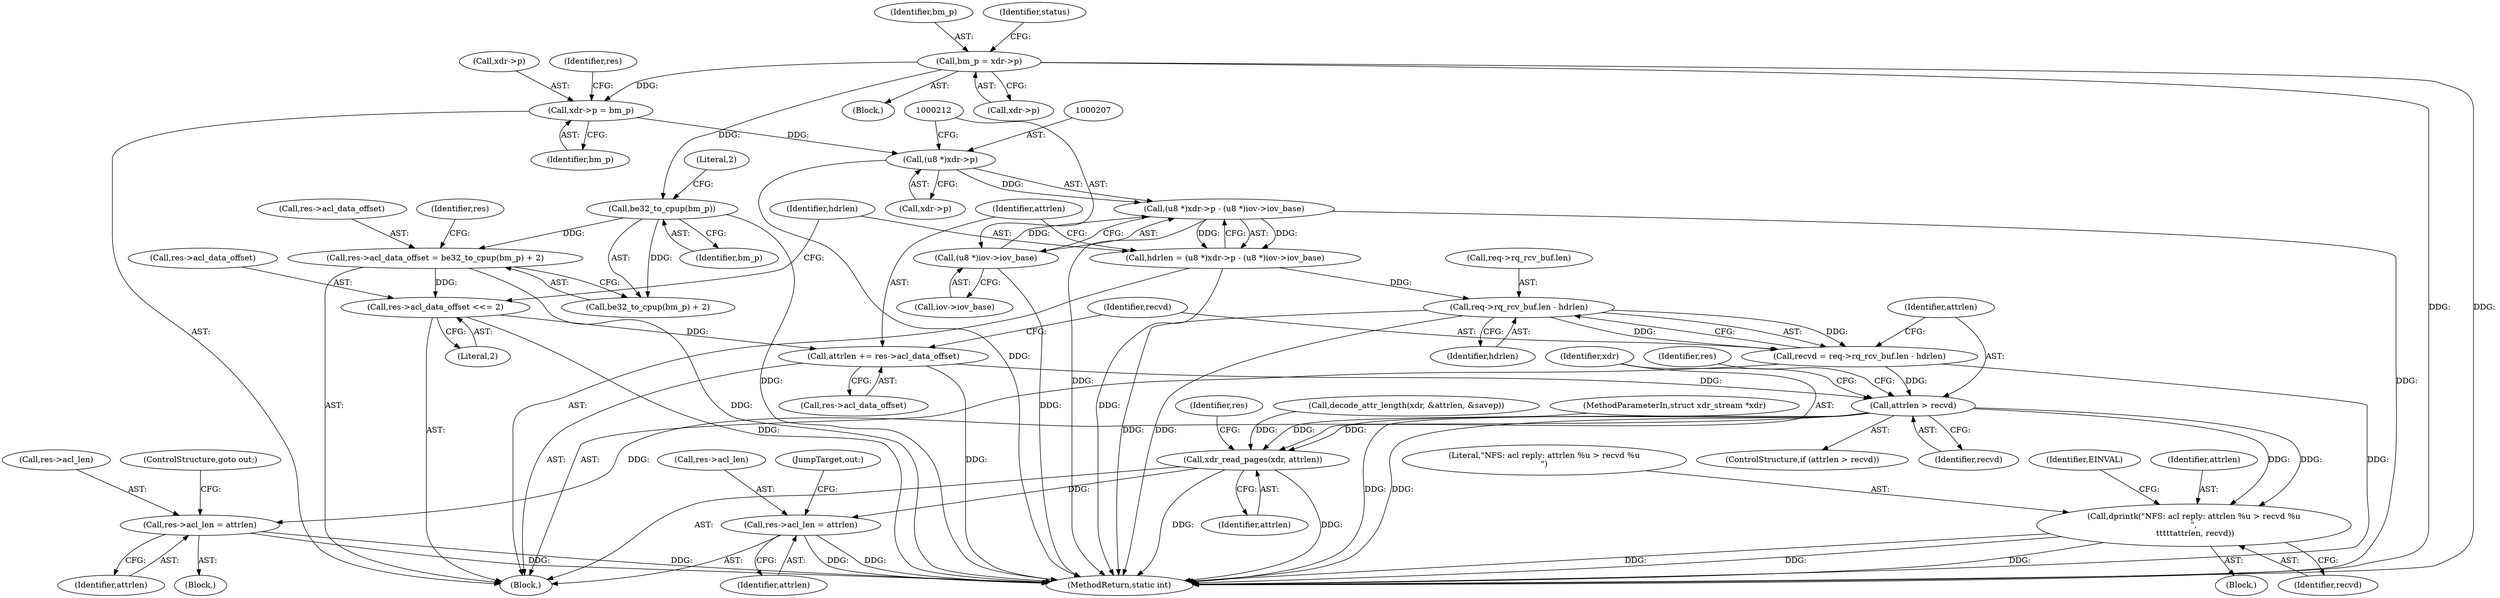 digraph "0_linux_bf118a342f10dafe44b14451a1392c3254629a1f_2@API" {
"1000231" [label="(Call,attrlen > recvd)"];
"1000216" [label="(Call,attrlen += res->acl_data_offset)"];
"1000198" [label="(Call,res->acl_data_offset <<= 2)"];
"1000190" [label="(Call,res->acl_data_offset = be32_to_cpup(bm_p) + 2)"];
"1000195" [label="(Call,be32_to_cpup(bm_p))"];
"1000137" [label="(Call,bm_p = xdr->p)"];
"1000221" [label="(Call,recvd = req->rq_rcv_buf.len - hdrlen)"];
"1000223" [label="(Call,req->rq_rcv_buf.len - hdrlen)"];
"1000203" [label="(Call,hdrlen = (u8 *)xdr->p - (u8 *)iov->iov_base)"];
"1000205" [label="(Call,(u8 *)xdr->p - (u8 *)iov->iov_base)"];
"1000206" [label="(Call,(u8 *)xdr->p)"];
"1000185" [label="(Call,xdr->p = bm_p)"];
"1000211" [label="(Call,(u8 *)iov->iov_base)"];
"1000242" [label="(Call,res->acl_len = attrlen)"];
"1000248" [label="(Call,dprintk(\"NFS: acl reply: attrlen %u > recvd %u\n\",\n \t\t\t\t\tattrlen, recvd))"];
"1000255" [label="(Call,xdr_read_pages(xdr, attrlen))"];
"1000258" [label="(Call,res->acl_len = attrlen)"];
"1000249" [label="(Literal,\"NFS: acl reply: attrlen %u > recvd %u\n\")"];
"1000268" [label="(JumpTarget,out:)"];
"1000206" [label="(Call,(u8 *)xdr->p)"];
"1000189" [label="(Identifier,bm_p)"];
"1000247" [label="(ControlStructure,goto out;)"];
"1000138" [label="(Identifier,bm_p)"];
"1000204" [label="(Identifier,hdrlen)"];
"1000199" [label="(Call,res->acl_data_offset)"];
"1000182" [label="(Block,)"];
"1000145" [label="(Identifier,status)"];
"1000243" [label="(Call,res->acl_len)"];
"1000221" [label="(Call,recvd = req->rq_rcv_buf.len - hdrlen)"];
"1000223" [label="(Call,req->rq_rcv_buf.len - hdrlen)"];
"1000242" [label="(Call,res->acl_len = attrlen)"];
"1000232" [label="(Identifier,attrlen)"];
"1000197" [label="(Literal,2)"];
"1000251" [label="(Identifier,recvd)"];
"1000194" [label="(Call,be32_to_cpup(bm_p) + 2)"];
"1000196" [label="(Identifier,bm_p)"];
"1000205" [label="(Call,(u8 *)xdr->p - (u8 *)iov->iov_base)"];
"1000256" [label="(Identifier,xdr)"];
"1000213" [label="(Call,iov->iov_base)"];
"1000258" [label="(Call,res->acl_len = attrlen)"];
"1000255" [label="(Call,xdr_read_pages(xdr, attrlen))"];
"1000230" [label="(ControlStructure,if (attrlen > recvd))"];
"1000191" [label="(Call,res->acl_data_offset)"];
"1000190" [label="(Call,res->acl_data_offset = be32_to_cpup(bm_p) + 2)"];
"1000254" [label="(Identifier,EINVAL)"];
"1000186" [label="(Call,xdr->p)"];
"1000208" [label="(Call,xdr->p)"];
"1000137" [label="(Call,bm_p = xdr->p)"];
"1000260" [label="(Identifier,res)"];
"1000262" [label="(Identifier,attrlen)"];
"1000257" [label="(Identifier,attrlen)"];
"1000211" [label="(Call,(u8 *)iov->iov_base)"];
"1000241" [label="(Block,)"];
"1000216" [label="(Call,attrlen += res->acl_data_offset)"];
"1000200" [label="(Identifier,res)"];
"1000246" [label="(Identifier,attrlen)"];
"1000238" [label="(Identifier,res)"];
"1000224" [label="(Call,req->rq_rcv_buf.len)"];
"1000231" [label="(Call,attrlen > recvd)"];
"1000222" [label="(Identifier,recvd)"];
"1000217" [label="(Identifier,attrlen)"];
"1000198" [label="(Call,res->acl_data_offset <<= 2)"];
"1000195" [label="(Call,be32_to_cpup(bm_p))"];
"1000192" [label="(Identifier,res)"];
"1000259" [label="(Call,res->acl_len)"];
"1000218" [label="(Call,res->acl_data_offset)"];
"1000107" [label="(Block,)"];
"1000185" [label="(Call,xdr->p = bm_p)"];
"1000271" [label="(MethodReturn,static int)"];
"1000203" [label="(Call,hdrlen = (u8 *)xdr->p - (u8 *)iov->iov_base)"];
"1000233" [label="(Identifier,recvd)"];
"1000234" [label="(Block,)"];
"1000250" [label="(Identifier,attrlen)"];
"1000155" [label="(Call,decode_attr_length(xdr, &attrlen, &savep))"];
"1000202" [label="(Literal,2)"];
"1000139" [label="(Call,xdr->p)"];
"1000248" [label="(Call,dprintk(\"NFS: acl reply: attrlen %u > recvd %u\n\",\n \t\t\t\t\tattrlen, recvd))"];
"1000104" [label="(MethodParameterIn,struct xdr_stream *xdr)"];
"1000229" [label="(Identifier,hdrlen)"];
"1000231" -> "1000230"  [label="AST: "];
"1000231" -> "1000233"  [label="CFG: "];
"1000232" -> "1000231"  [label="AST: "];
"1000233" -> "1000231"  [label="AST: "];
"1000238" -> "1000231"  [label="CFG: "];
"1000256" -> "1000231"  [label="CFG: "];
"1000231" -> "1000271"  [label="DDG: "];
"1000231" -> "1000271"  [label="DDG: "];
"1000216" -> "1000231"  [label="DDG: "];
"1000221" -> "1000231"  [label="DDG: "];
"1000231" -> "1000242"  [label="DDG: "];
"1000231" -> "1000248"  [label="DDG: "];
"1000231" -> "1000248"  [label="DDG: "];
"1000231" -> "1000255"  [label="DDG: "];
"1000216" -> "1000182"  [label="AST: "];
"1000216" -> "1000218"  [label="CFG: "];
"1000217" -> "1000216"  [label="AST: "];
"1000218" -> "1000216"  [label="AST: "];
"1000222" -> "1000216"  [label="CFG: "];
"1000216" -> "1000271"  [label="DDG: "];
"1000198" -> "1000216"  [label="DDG: "];
"1000198" -> "1000182"  [label="AST: "];
"1000198" -> "1000202"  [label="CFG: "];
"1000199" -> "1000198"  [label="AST: "];
"1000202" -> "1000198"  [label="AST: "];
"1000204" -> "1000198"  [label="CFG: "];
"1000198" -> "1000271"  [label="DDG: "];
"1000190" -> "1000198"  [label="DDG: "];
"1000190" -> "1000182"  [label="AST: "];
"1000190" -> "1000194"  [label="CFG: "];
"1000191" -> "1000190"  [label="AST: "];
"1000194" -> "1000190"  [label="AST: "];
"1000200" -> "1000190"  [label="CFG: "];
"1000190" -> "1000271"  [label="DDG: "];
"1000195" -> "1000190"  [label="DDG: "];
"1000195" -> "1000194"  [label="AST: "];
"1000195" -> "1000196"  [label="CFG: "];
"1000196" -> "1000195"  [label="AST: "];
"1000197" -> "1000195"  [label="CFG: "];
"1000195" -> "1000271"  [label="DDG: "];
"1000195" -> "1000194"  [label="DDG: "];
"1000137" -> "1000195"  [label="DDG: "];
"1000137" -> "1000107"  [label="AST: "];
"1000137" -> "1000139"  [label="CFG: "];
"1000138" -> "1000137"  [label="AST: "];
"1000139" -> "1000137"  [label="AST: "];
"1000145" -> "1000137"  [label="CFG: "];
"1000137" -> "1000271"  [label="DDG: "];
"1000137" -> "1000271"  [label="DDG: "];
"1000137" -> "1000185"  [label="DDG: "];
"1000221" -> "1000182"  [label="AST: "];
"1000221" -> "1000223"  [label="CFG: "];
"1000222" -> "1000221"  [label="AST: "];
"1000223" -> "1000221"  [label="AST: "];
"1000232" -> "1000221"  [label="CFG: "];
"1000221" -> "1000271"  [label="DDG: "];
"1000223" -> "1000221"  [label="DDG: "];
"1000223" -> "1000221"  [label="DDG: "];
"1000223" -> "1000229"  [label="CFG: "];
"1000224" -> "1000223"  [label="AST: "];
"1000229" -> "1000223"  [label="AST: "];
"1000223" -> "1000271"  [label="DDG: "];
"1000223" -> "1000271"  [label="DDG: "];
"1000203" -> "1000223"  [label="DDG: "];
"1000203" -> "1000182"  [label="AST: "];
"1000203" -> "1000205"  [label="CFG: "];
"1000204" -> "1000203"  [label="AST: "];
"1000205" -> "1000203"  [label="AST: "];
"1000217" -> "1000203"  [label="CFG: "];
"1000203" -> "1000271"  [label="DDG: "];
"1000205" -> "1000203"  [label="DDG: "];
"1000205" -> "1000203"  [label="DDG: "];
"1000205" -> "1000211"  [label="CFG: "];
"1000206" -> "1000205"  [label="AST: "];
"1000211" -> "1000205"  [label="AST: "];
"1000205" -> "1000271"  [label="DDG: "];
"1000205" -> "1000271"  [label="DDG: "];
"1000206" -> "1000205"  [label="DDG: "];
"1000211" -> "1000205"  [label="DDG: "];
"1000206" -> "1000208"  [label="CFG: "];
"1000207" -> "1000206"  [label="AST: "];
"1000208" -> "1000206"  [label="AST: "];
"1000212" -> "1000206"  [label="CFG: "];
"1000206" -> "1000271"  [label="DDG: "];
"1000185" -> "1000206"  [label="DDG: "];
"1000185" -> "1000182"  [label="AST: "];
"1000185" -> "1000189"  [label="CFG: "];
"1000186" -> "1000185"  [label="AST: "];
"1000189" -> "1000185"  [label="AST: "];
"1000192" -> "1000185"  [label="CFG: "];
"1000211" -> "1000213"  [label="CFG: "];
"1000212" -> "1000211"  [label="AST: "];
"1000213" -> "1000211"  [label="AST: "];
"1000211" -> "1000271"  [label="DDG: "];
"1000242" -> "1000241"  [label="AST: "];
"1000242" -> "1000246"  [label="CFG: "];
"1000243" -> "1000242"  [label="AST: "];
"1000246" -> "1000242"  [label="AST: "];
"1000247" -> "1000242"  [label="CFG: "];
"1000242" -> "1000271"  [label="DDG: "];
"1000242" -> "1000271"  [label="DDG: "];
"1000248" -> "1000234"  [label="AST: "];
"1000248" -> "1000251"  [label="CFG: "];
"1000249" -> "1000248"  [label="AST: "];
"1000250" -> "1000248"  [label="AST: "];
"1000251" -> "1000248"  [label="AST: "];
"1000254" -> "1000248"  [label="CFG: "];
"1000248" -> "1000271"  [label="DDG: "];
"1000248" -> "1000271"  [label="DDG: "];
"1000248" -> "1000271"  [label="DDG: "];
"1000255" -> "1000182"  [label="AST: "];
"1000255" -> "1000257"  [label="CFG: "];
"1000256" -> "1000255"  [label="AST: "];
"1000257" -> "1000255"  [label="AST: "];
"1000260" -> "1000255"  [label="CFG: "];
"1000255" -> "1000271"  [label="DDG: "];
"1000255" -> "1000271"  [label="DDG: "];
"1000155" -> "1000255"  [label="DDG: "];
"1000104" -> "1000255"  [label="DDG: "];
"1000255" -> "1000258"  [label="DDG: "];
"1000258" -> "1000182"  [label="AST: "];
"1000258" -> "1000262"  [label="CFG: "];
"1000259" -> "1000258"  [label="AST: "];
"1000262" -> "1000258"  [label="AST: "];
"1000268" -> "1000258"  [label="CFG: "];
"1000258" -> "1000271"  [label="DDG: "];
"1000258" -> "1000271"  [label="DDG: "];
}
